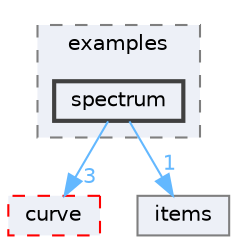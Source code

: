 digraph "spectrum"
{
 // LATEX_PDF_SIZE
  bgcolor="transparent";
  edge [fontname=Helvetica,fontsize=10,labelfontname=Helvetica,labelfontsize=10];
  node [fontname=Helvetica,fontsize=10,shape=box,height=0.2,width=0.4];
  compound=true
  subgraph clusterdir_483b170189ed58d6b1ab0874bc3c6f47 {
    graph [ bgcolor="#edf0f7", pencolor="grey50", label="examples", fontname=Helvetica,fontsize=10 style="filled,dashed", URL="dir_483b170189ed58d6b1ab0874bc3c6f47.html",tooltip=""]
  dir_dc9471859b2ef243753144c19da00c09 [label="spectrum", fillcolor="#edf0f7", color="grey25", style="filled,bold", URL="dir_dc9471859b2ef243753144c19da00c09.html",tooltip=""];
  }
  dir_47425afe2895be1f5d86a2a0b876b986 [label="curve", fillcolor="#edf0f7", color="red", style="filled,dashed", URL="dir_47425afe2895be1f5d86a2a0b876b986.html",tooltip=""];
  dir_8ba99050c60b6a851b62c1ff2818b345 [label="items", fillcolor="#edf0f7", color="grey50", style="filled", URL="dir_8ba99050c60b6a851b62c1ff2818b345.html",tooltip=""];
  dir_dc9471859b2ef243753144c19da00c09->dir_47425afe2895be1f5d86a2a0b876b986 [headlabel="3", labeldistance=1.5 headhref="dir_000024_000007.html" color="steelblue1" fontcolor="steelblue1"];
  dir_dc9471859b2ef243753144c19da00c09->dir_8ba99050c60b6a851b62c1ff2818b345 [headlabel="1", labeldistance=1.5 headhref="dir_000024_000012.html" color="steelblue1" fontcolor="steelblue1"];
}
